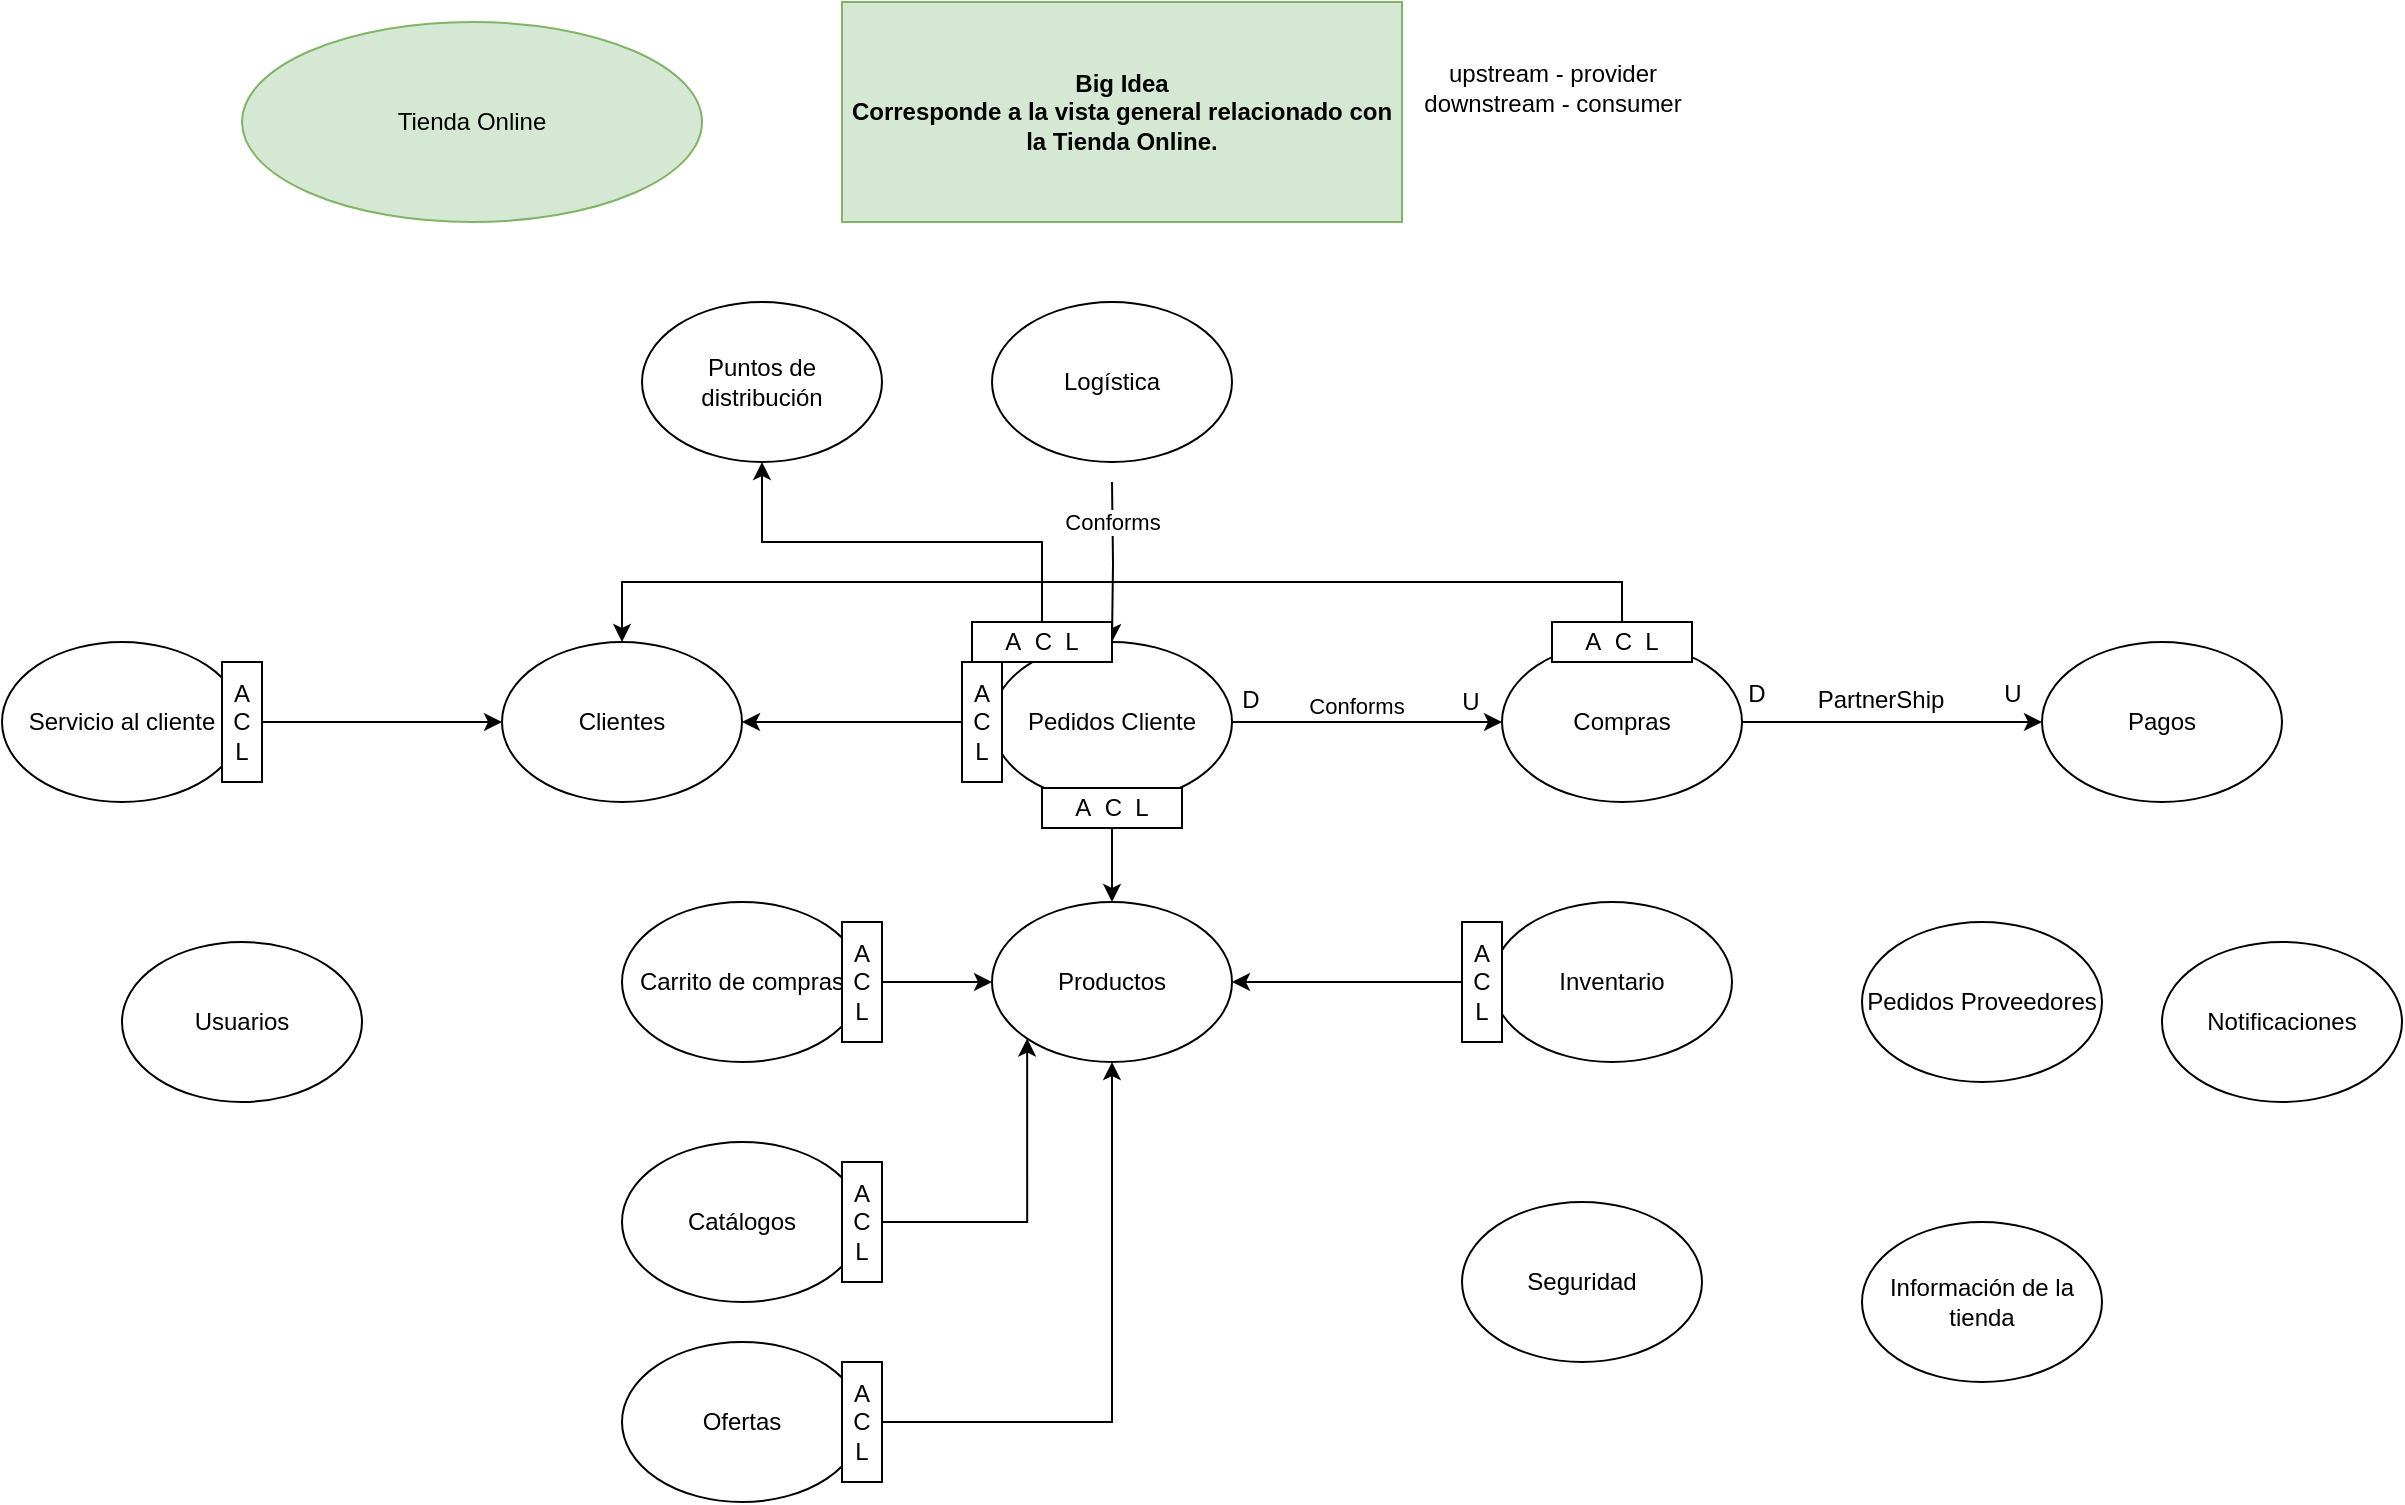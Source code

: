 <mxfile version="21.6.6" type="github">
  <diagram name="Modelado estrategico" id="flNbDiV5V6uTlgTB446z">
    <mxGraphModel dx="1313" dy="668" grid="1" gridSize="10" guides="1" tooltips="1" connect="1" arrows="1" fold="1" page="1" pageScale="1" pageWidth="850" pageHeight="1100" math="0" shadow="0">
      <root>
        <mxCell id="0" />
        <mxCell id="1" parent="0" />
        <mxCell id="RbZA3ko83CKxGorL-d6X-1" value="Tienda Online" style="ellipse;whiteSpace=wrap;html=1;fillColor=#d5e8d4;strokeColor=#82b366;" vertex="1" parent="1">
          <mxGeometry x="140" y="30" width="230" height="100" as="geometry" />
        </mxCell>
        <mxCell id="RbZA3ko83CKxGorL-d6X-2" value="&lt;b&gt;Big Idea&lt;br&gt;Corresponde a la vista general relacionado con la Tienda Online.&lt;br&gt;&lt;/b&gt;" style="rounded=0;whiteSpace=wrap;html=1;fillColor=#d5e8d4;strokeColor=#82b366;" vertex="1" parent="1">
          <mxGeometry x="440" y="20" width="280" height="110" as="geometry" />
        </mxCell>
        <mxCell id="RbZA3ko83CKxGorL-d6X-3" value="Carrito de compras" style="ellipse;whiteSpace=wrap;html=1;" vertex="1" parent="1">
          <mxGeometry x="330" y="470" width="120" height="80" as="geometry" />
        </mxCell>
        <mxCell id="RbZA3ko83CKxGorL-d6X-4" value="Notificaciones" style="ellipse;whiteSpace=wrap;html=1;" vertex="1" parent="1">
          <mxGeometry x="1100" y="490" width="120" height="80" as="geometry" />
        </mxCell>
        <mxCell id="RbZA3ko83CKxGorL-d6X-5" value="Servicio al cliente" style="ellipse;whiteSpace=wrap;html=1;" vertex="1" parent="1">
          <mxGeometry x="20" y="340" width="120" height="80" as="geometry" />
        </mxCell>
        <mxCell id="RbZA3ko83CKxGorL-d6X-6" value="Información de la tienda" style="ellipse;whiteSpace=wrap;html=1;" vertex="1" parent="1">
          <mxGeometry x="950" y="630" width="120" height="80" as="geometry" />
        </mxCell>
        <mxCell id="RbZA3ko83CKxGorL-d6X-36" style="edgeStyle=orthogonalEdgeStyle;rounded=0;orthogonalLoop=1;jettySize=auto;html=1;exitX=1;exitY=0.5;exitDx=0;exitDy=0;" edge="1" parent="1" source="RbZA3ko83CKxGorL-d6X-7" target="RbZA3ko83CKxGorL-d6X-10">
          <mxGeometry relative="1" as="geometry" />
        </mxCell>
        <mxCell id="RbZA3ko83CKxGorL-d6X-7" value="Compras" style="ellipse;whiteSpace=wrap;html=1;" vertex="1" parent="1">
          <mxGeometry x="770" y="340" width="120" height="80" as="geometry" />
        </mxCell>
        <mxCell id="RbZA3ko83CKxGorL-d6X-8" value="Usuarios" style="ellipse;whiteSpace=wrap;html=1;" vertex="1" parent="1">
          <mxGeometry x="80" y="490" width="120" height="80" as="geometry" />
        </mxCell>
        <mxCell id="RbZA3ko83CKxGorL-d6X-9" value="Clientes" style="ellipse;whiteSpace=wrap;html=1;" vertex="1" parent="1">
          <mxGeometry x="270" y="340" width="120" height="80" as="geometry" />
        </mxCell>
        <mxCell id="RbZA3ko83CKxGorL-d6X-10" value="Pagos" style="ellipse;whiteSpace=wrap;html=1;" vertex="1" parent="1">
          <mxGeometry x="1040" y="340" width="120" height="80" as="geometry" />
        </mxCell>
        <mxCell id="RbZA3ko83CKxGorL-d6X-33" style="edgeStyle=orthogonalEdgeStyle;rounded=0;orthogonalLoop=1;jettySize=auto;html=1;exitX=1;exitY=0.5;exitDx=0;exitDy=0;entryX=0;entryY=0.5;entryDx=0;entryDy=0;" edge="1" parent="1" source="RbZA3ko83CKxGorL-d6X-11" target="RbZA3ko83CKxGorL-d6X-7">
          <mxGeometry relative="1" as="geometry" />
        </mxCell>
        <mxCell id="RbZA3ko83CKxGorL-d6X-35" value="Conforms" style="edgeLabel;html=1;align=center;verticalAlign=middle;resizable=0;points=[];" vertex="1" connectable="0" parent="RbZA3ko83CKxGorL-d6X-33">
          <mxGeometry x="-0.322" y="5" relative="1" as="geometry">
            <mxPoint x="16" y="-3" as="offset" />
          </mxGeometry>
        </mxCell>
        <mxCell id="RbZA3ko83CKxGorL-d6X-11" value="Pedidos Cliente" style="ellipse;whiteSpace=wrap;html=1;" vertex="1" parent="1">
          <mxGeometry x="515" y="340" width="120" height="80" as="geometry" />
        </mxCell>
        <mxCell id="RbZA3ko83CKxGorL-d6X-13" value="Pedidos Proveedores" style="ellipse;whiteSpace=wrap;html=1;" vertex="1" parent="1">
          <mxGeometry x="950" y="480" width="120" height="80" as="geometry" />
        </mxCell>
        <mxCell id="RbZA3ko83CKxGorL-d6X-14" value="Productos" style="ellipse;whiteSpace=wrap;html=1;" vertex="1" parent="1">
          <mxGeometry x="515" y="470" width="120" height="80" as="geometry" />
        </mxCell>
        <mxCell id="RbZA3ko83CKxGorL-d6X-15" value="Inventario" style="ellipse;whiteSpace=wrap;html=1;" vertex="1" parent="1">
          <mxGeometry x="765" y="470" width="120" height="80" as="geometry" />
        </mxCell>
        <mxCell id="RbZA3ko83CKxGorL-d6X-16" value="Catálogos" style="ellipse;whiteSpace=wrap;html=1;" vertex="1" parent="1">
          <mxGeometry x="330" y="590" width="120" height="80" as="geometry" />
        </mxCell>
        <mxCell id="RbZA3ko83CKxGorL-d6X-17" value="Ofertas" style="ellipse;whiteSpace=wrap;html=1;" vertex="1" parent="1">
          <mxGeometry x="330" y="690" width="120" height="80" as="geometry" />
        </mxCell>
        <mxCell id="RbZA3ko83CKxGorL-d6X-18" value="Seguridad" style="ellipse;whiteSpace=wrap;html=1;" vertex="1" parent="1">
          <mxGeometry x="750" y="620" width="120" height="80" as="geometry" />
        </mxCell>
        <mxCell id="RbZA3ko83CKxGorL-d6X-19" value="Logística" style="ellipse;whiteSpace=wrap;html=1;" vertex="1" parent="1">
          <mxGeometry x="515" y="170" width="120" height="80" as="geometry" />
        </mxCell>
        <mxCell id="RbZA3ko83CKxGorL-d6X-22" style="edgeStyle=orthogonalEdgeStyle;rounded=0;orthogonalLoop=1;jettySize=auto;html=1;exitX=1;exitY=0.5;exitDx=0;exitDy=0;entryX=0;entryY=1;entryDx=0;entryDy=0;" edge="1" parent="1" source="RbZA3ko83CKxGorL-d6X-21" target="RbZA3ko83CKxGorL-d6X-14">
          <mxGeometry relative="1" as="geometry">
            <mxPoint x="470" y="630" as="targetPoint" />
          </mxGeometry>
        </mxCell>
        <mxCell id="RbZA3ko83CKxGorL-d6X-21" value="A&lt;br&gt;C&lt;br&gt;L" style="rounded=0;whiteSpace=wrap;html=1;" vertex="1" parent="1">
          <mxGeometry x="440" y="600" width="20" height="60" as="geometry" />
        </mxCell>
        <mxCell id="RbZA3ko83CKxGorL-d6X-26" style="edgeStyle=orthogonalEdgeStyle;rounded=0;orthogonalLoop=1;jettySize=auto;html=1;exitX=1;exitY=0.5;exitDx=0;exitDy=0;entryX=0.5;entryY=1;entryDx=0;entryDy=0;" edge="1" parent="1" source="RbZA3ko83CKxGorL-d6X-23" target="RbZA3ko83CKxGorL-d6X-14">
          <mxGeometry relative="1" as="geometry" />
        </mxCell>
        <mxCell id="RbZA3ko83CKxGorL-d6X-23" value="A&lt;br&gt;C&lt;br&gt;L" style="rounded=0;whiteSpace=wrap;html=1;" vertex="1" parent="1">
          <mxGeometry x="440" y="700" width="20" height="60" as="geometry" />
        </mxCell>
        <mxCell id="RbZA3ko83CKxGorL-d6X-28" style="edgeStyle=orthogonalEdgeStyle;rounded=0;orthogonalLoop=1;jettySize=auto;html=1;exitX=0;exitY=0.5;exitDx=0;exitDy=0;entryX=1;entryY=0.5;entryDx=0;entryDy=0;" edge="1" parent="1" source="RbZA3ko83CKxGorL-d6X-27" target="RbZA3ko83CKxGorL-d6X-14">
          <mxGeometry relative="1" as="geometry" />
        </mxCell>
        <mxCell id="RbZA3ko83CKxGorL-d6X-27" value="A&lt;br&gt;C&lt;br&gt;L" style="rounded=0;whiteSpace=wrap;html=1;" vertex="1" parent="1">
          <mxGeometry x="750" y="480" width="20" height="60" as="geometry" />
        </mxCell>
        <mxCell id="RbZA3ko83CKxGorL-d6X-30" style="edgeStyle=orthogonalEdgeStyle;rounded=0;orthogonalLoop=1;jettySize=auto;html=1;exitX=1;exitY=0.5;exitDx=0;exitDy=0;entryX=0;entryY=0.5;entryDx=0;entryDy=0;" edge="1" parent="1" source="RbZA3ko83CKxGorL-d6X-29" target="RbZA3ko83CKxGorL-d6X-14">
          <mxGeometry relative="1" as="geometry" />
        </mxCell>
        <mxCell id="RbZA3ko83CKxGorL-d6X-29" value="A&lt;br&gt;C&lt;br&gt;L" style="rounded=0;whiteSpace=wrap;html=1;" vertex="1" parent="1">
          <mxGeometry x="440" y="480" width="20" height="60" as="geometry" />
        </mxCell>
        <mxCell id="RbZA3ko83CKxGorL-d6X-32" style="edgeStyle=orthogonalEdgeStyle;rounded=0;orthogonalLoop=1;jettySize=auto;html=1;exitX=0.5;exitY=1;exitDx=0;exitDy=0;" edge="1" parent="1" source="RbZA3ko83CKxGorL-d6X-31" target="RbZA3ko83CKxGorL-d6X-14">
          <mxGeometry relative="1" as="geometry" />
        </mxCell>
        <mxCell id="RbZA3ko83CKxGorL-d6X-31" value="A&amp;nbsp; C&amp;nbsp; L" style="rounded=0;whiteSpace=wrap;html=1;" vertex="1" parent="1">
          <mxGeometry x="540" y="413" width="70" height="20" as="geometry" />
        </mxCell>
        <mxCell id="RbZA3ko83CKxGorL-d6X-34" value="Puntos de distribución" style="ellipse;whiteSpace=wrap;html=1;" vertex="1" parent="1">
          <mxGeometry x="340" y="170" width="120" height="80" as="geometry" />
        </mxCell>
        <mxCell id="RbZA3ko83CKxGorL-d6X-37" value="PartnerShip" style="text;html=1;align=center;verticalAlign=middle;resizable=0;points=[];autosize=1;strokeColor=none;fillColor=none;" vertex="1" parent="1">
          <mxGeometry x="914" y="354" width="90" height="30" as="geometry" />
        </mxCell>
        <mxCell id="RbZA3ko83CKxGorL-d6X-38" value="upstream - provider&lt;br&gt;downstream - consumer" style="text;html=1;align=center;verticalAlign=middle;resizable=0;points=[];autosize=1;strokeColor=none;fillColor=none;" vertex="1" parent="1">
          <mxGeometry x="720" y="43" width="150" height="40" as="geometry" />
        </mxCell>
        <mxCell id="RbZA3ko83CKxGorL-d6X-39" value="D" style="text;html=1;align=center;verticalAlign=middle;resizable=0;points=[];autosize=1;strokeColor=none;fillColor=none;" vertex="1" parent="1">
          <mxGeometry x="629" y="354" width="30" height="30" as="geometry" />
        </mxCell>
        <mxCell id="RbZA3ko83CKxGorL-d6X-40" value="U" style="text;html=1;align=center;verticalAlign=middle;resizable=0;points=[];autosize=1;strokeColor=none;fillColor=none;" vertex="1" parent="1">
          <mxGeometry x="739" y="355" width="30" height="30" as="geometry" />
        </mxCell>
        <mxCell id="RbZA3ko83CKxGorL-d6X-41" value="D" style="text;html=1;align=center;verticalAlign=middle;resizable=0;points=[];autosize=1;strokeColor=none;fillColor=none;" vertex="1" parent="1">
          <mxGeometry x="882" y="351" width="30" height="30" as="geometry" />
        </mxCell>
        <mxCell id="RbZA3ko83CKxGorL-d6X-42" value="U" style="text;html=1;align=center;verticalAlign=middle;resizable=0;points=[];autosize=1;strokeColor=none;fillColor=none;" vertex="1" parent="1">
          <mxGeometry x="1010" y="351" width="30" height="30" as="geometry" />
        </mxCell>
        <mxCell id="RbZA3ko83CKxGorL-d6X-44" style="edgeStyle=orthogonalEdgeStyle;rounded=0;orthogonalLoop=1;jettySize=auto;html=1;exitX=0;exitY=0.5;exitDx=0;exitDy=0;entryX=1;entryY=0.5;entryDx=0;entryDy=0;" edge="1" parent="1" source="RbZA3ko83CKxGorL-d6X-43" target="RbZA3ko83CKxGorL-d6X-9">
          <mxGeometry relative="1" as="geometry" />
        </mxCell>
        <mxCell id="RbZA3ko83CKxGorL-d6X-43" value="A&lt;br&gt;C&lt;br&gt;L" style="rounded=0;whiteSpace=wrap;html=1;" vertex="1" parent="1">
          <mxGeometry x="500" y="350" width="20" height="60" as="geometry" />
        </mxCell>
        <mxCell id="RbZA3ko83CKxGorL-d6X-46" style="edgeStyle=orthogonalEdgeStyle;rounded=0;orthogonalLoop=1;jettySize=auto;html=1;exitX=0.5;exitY=0;exitDx=0;exitDy=0;entryX=0.5;entryY=0;entryDx=0;entryDy=0;" edge="1" parent="1" source="RbZA3ko83CKxGorL-d6X-45" target="RbZA3ko83CKxGorL-d6X-9">
          <mxGeometry relative="1" as="geometry" />
        </mxCell>
        <mxCell id="RbZA3ko83CKxGorL-d6X-45" value="A&amp;nbsp; C&amp;nbsp; L" style="rounded=0;whiteSpace=wrap;html=1;" vertex="1" parent="1">
          <mxGeometry x="795" y="330" width="70" height="20" as="geometry" />
        </mxCell>
        <mxCell id="RbZA3ko83CKxGorL-d6X-53" style="edgeStyle=orthogonalEdgeStyle;rounded=0;orthogonalLoop=1;jettySize=auto;html=1;exitX=1;exitY=0.5;exitDx=0;exitDy=0;" edge="1" parent="1" source="RbZA3ko83CKxGorL-d6X-52" target="RbZA3ko83CKxGorL-d6X-9">
          <mxGeometry relative="1" as="geometry" />
        </mxCell>
        <mxCell id="RbZA3ko83CKxGorL-d6X-52" value="A&lt;br&gt;C&lt;br&gt;L" style="rounded=0;whiteSpace=wrap;html=1;" vertex="1" parent="1">
          <mxGeometry x="130" y="350" width="20" height="60" as="geometry" />
        </mxCell>
        <mxCell id="RbZA3ko83CKxGorL-d6X-55" style="edgeStyle=orthogonalEdgeStyle;rounded=0;orthogonalLoop=1;jettySize=auto;html=1;exitX=0.5;exitY=1;exitDx=0;exitDy=0;entryX=0.5;entryY=0;entryDx=0;entryDy=0;" edge="1" parent="1" target="RbZA3ko83CKxGorL-d6X-11">
          <mxGeometry relative="1" as="geometry">
            <mxPoint x="575" y="260.0" as="sourcePoint" />
          </mxGeometry>
        </mxCell>
        <mxCell id="RbZA3ko83CKxGorL-d6X-58" value="Conforms" style="edgeLabel;html=1;align=center;verticalAlign=middle;resizable=0;points=[];" vertex="1" connectable="0" parent="1">
          <mxGeometry x="575" y="280" as="geometry" />
        </mxCell>
        <mxCell id="RbZA3ko83CKxGorL-d6X-60" style="edgeStyle=orthogonalEdgeStyle;rounded=0;orthogonalLoop=1;jettySize=auto;html=1;exitX=0.5;exitY=0;exitDx=0;exitDy=0;entryX=0.5;entryY=1;entryDx=0;entryDy=0;" edge="1" parent="1" source="RbZA3ko83CKxGorL-d6X-59" target="RbZA3ko83CKxGorL-d6X-34">
          <mxGeometry relative="1" as="geometry" />
        </mxCell>
        <mxCell id="RbZA3ko83CKxGorL-d6X-59" value="A&amp;nbsp; C&amp;nbsp; L" style="rounded=0;whiteSpace=wrap;html=1;" vertex="1" parent="1">
          <mxGeometry x="505" y="330" width="70" height="20" as="geometry" />
        </mxCell>
      </root>
    </mxGraphModel>
  </diagram>
</mxfile>
